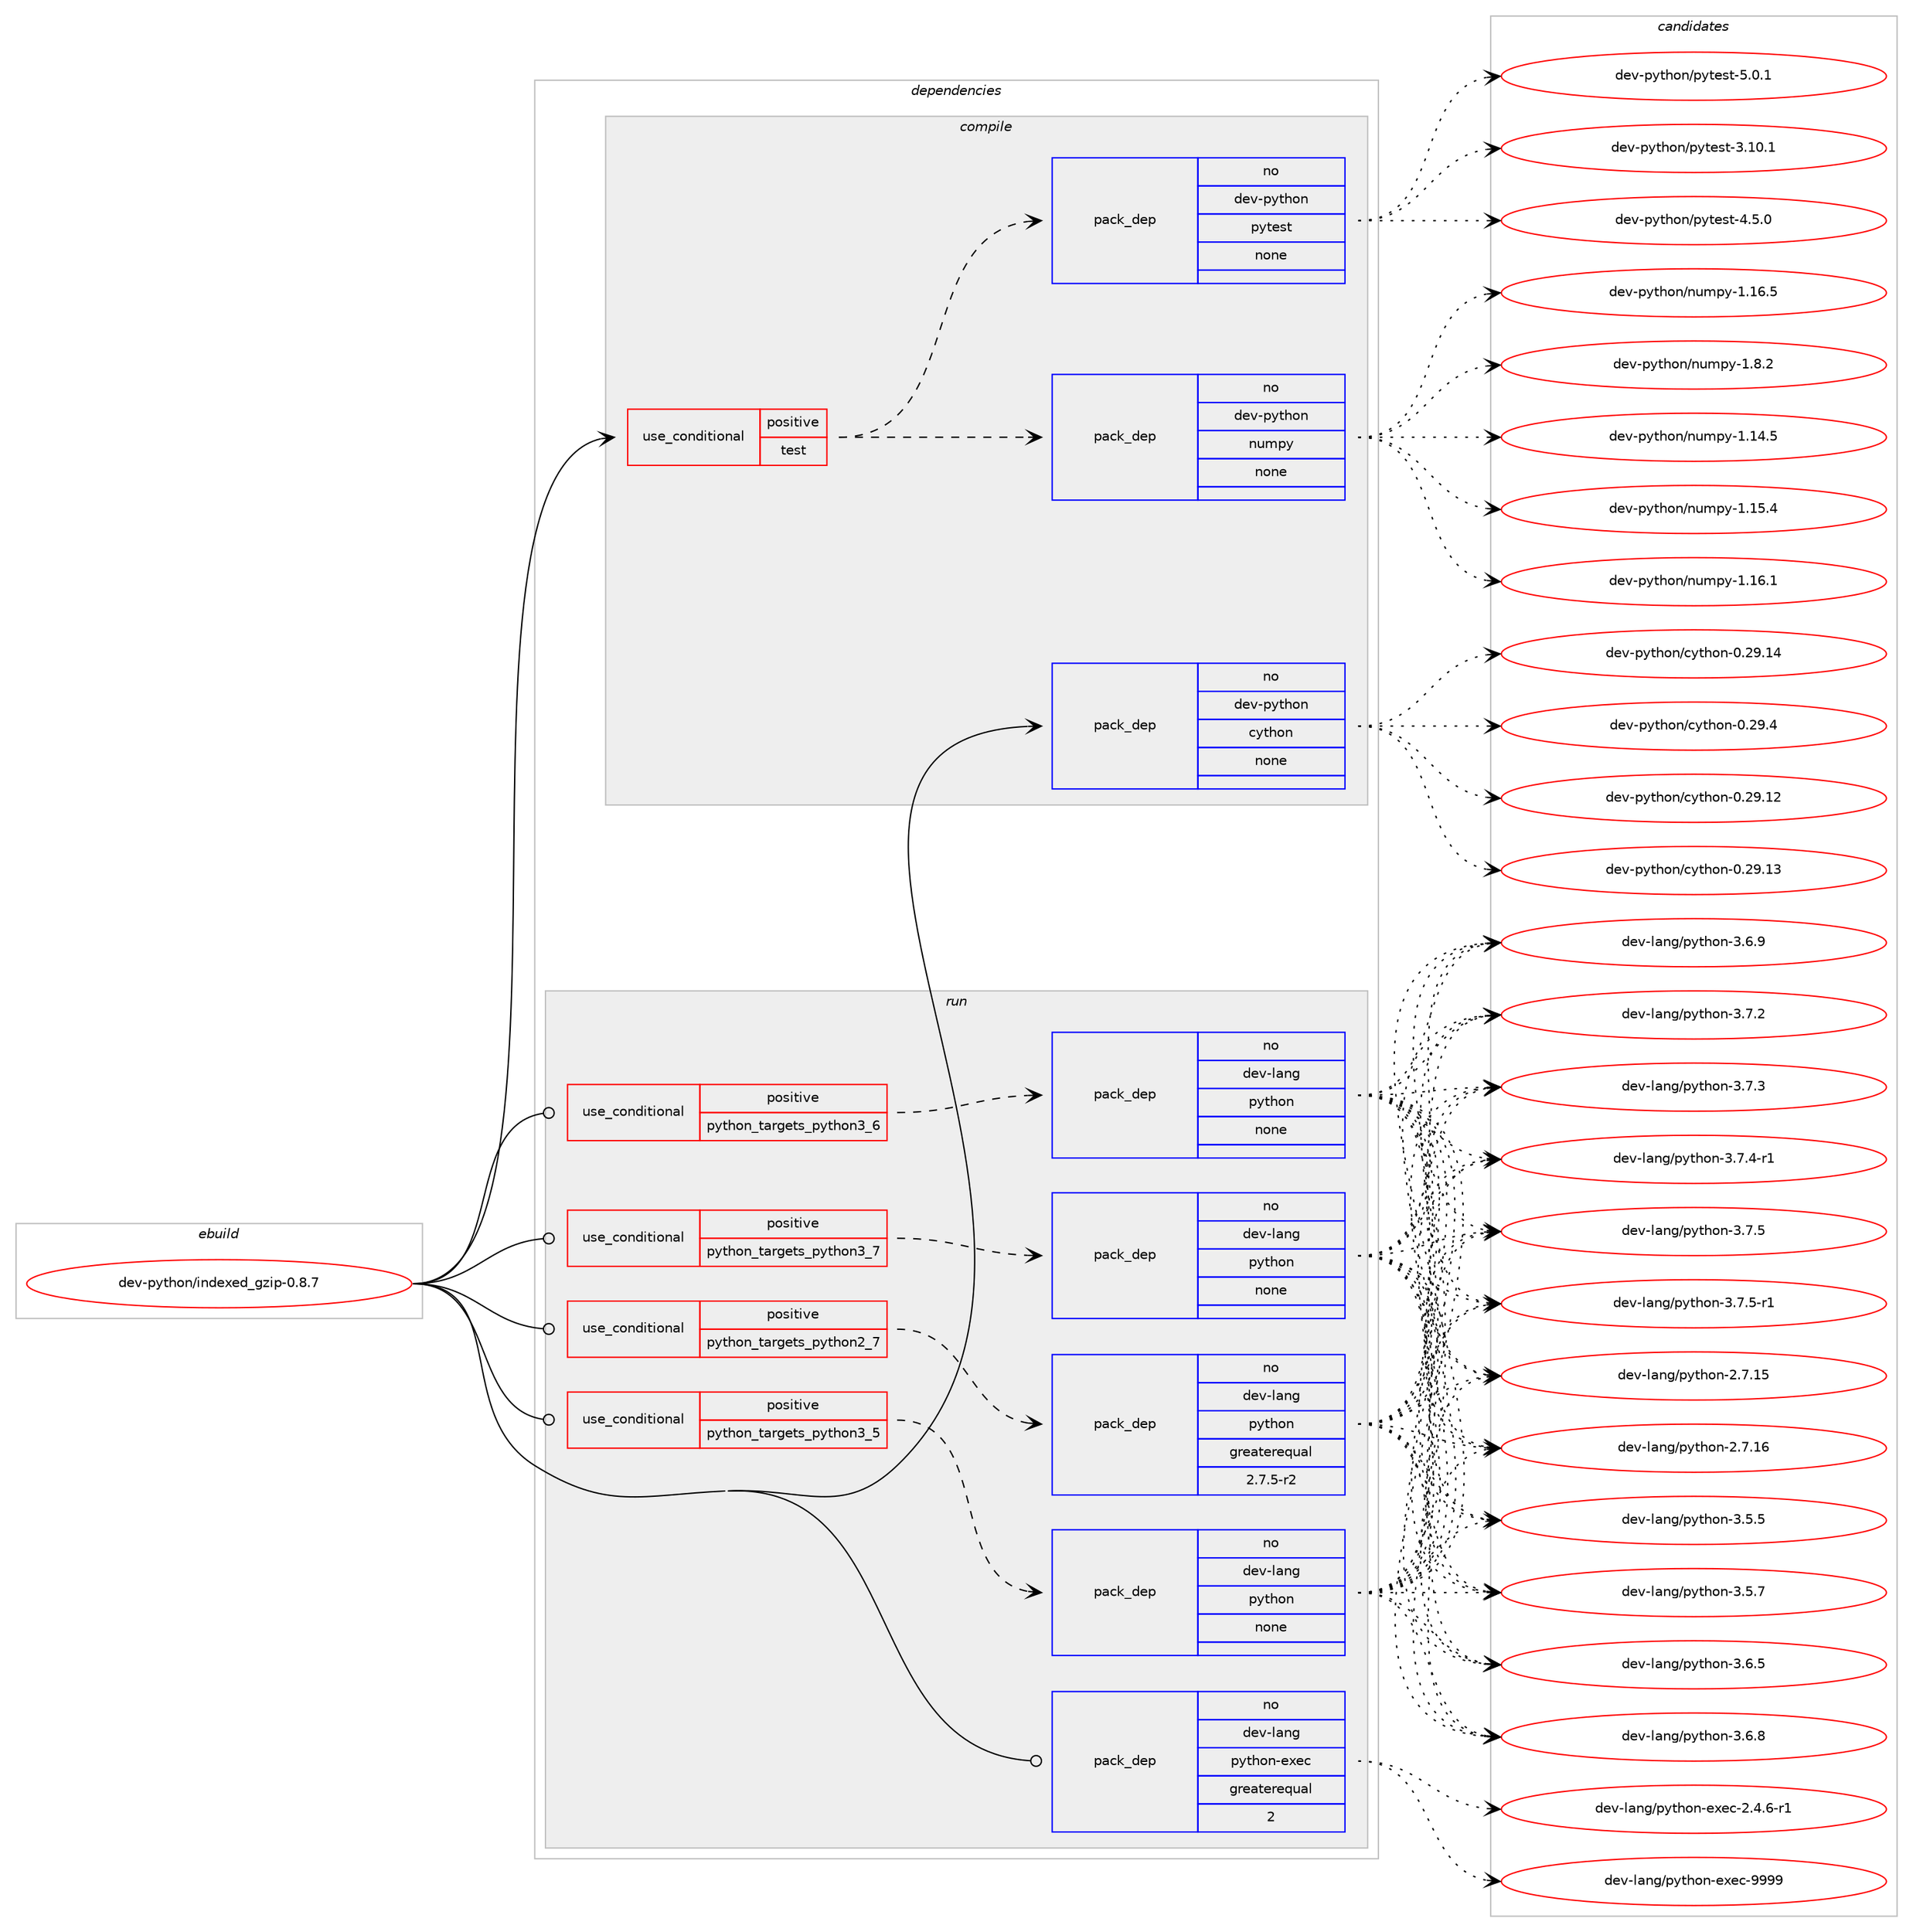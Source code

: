 digraph prolog {

# *************
# Graph options
# *************

newrank=true;
concentrate=true;
compound=true;
graph [rankdir=LR,fontname=Helvetica,fontsize=10,ranksep=1.5];#, ranksep=2.5, nodesep=0.2];
edge  [arrowhead=vee];
node  [fontname=Helvetica,fontsize=10];

# **********
# The ebuild
# **********

subgraph cluster_leftcol {
color=gray;
rank=same;
label=<<i>ebuild</i>>;
id [label="dev-python/indexed_gzip-0.8.7", color=red, width=4, href="../dev-python/indexed_gzip-0.8.7.svg"];
}

# ****************
# The dependencies
# ****************

subgraph cluster_midcol {
color=gray;
label=<<i>dependencies</i>>;
subgraph cluster_compile {
fillcolor="#eeeeee";
style=filled;
label=<<i>compile</i>>;
subgraph cond140876 {
dependency609478 [label=<<TABLE BORDER="0" CELLBORDER="1" CELLSPACING="0" CELLPADDING="4"><TR><TD ROWSPAN="3" CELLPADDING="10">use_conditional</TD></TR><TR><TD>positive</TD></TR><TR><TD>test</TD></TR></TABLE>>, shape=none, color=red];
subgraph pack456803 {
dependency609479 [label=<<TABLE BORDER="0" CELLBORDER="1" CELLSPACING="0" CELLPADDING="4" WIDTH="220"><TR><TD ROWSPAN="6" CELLPADDING="30">pack_dep</TD></TR><TR><TD WIDTH="110">no</TD></TR><TR><TD>dev-python</TD></TR><TR><TD>numpy</TD></TR><TR><TD>none</TD></TR><TR><TD></TD></TR></TABLE>>, shape=none, color=blue];
}
dependency609478:e -> dependency609479:w [weight=20,style="dashed",arrowhead="vee"];
subgraph pack456804 {
dependency609480 [label=<<TABLE BORDER="0" CELLBORDER="1" CELLSPACING="0" CELLPADDING="4" WIDTH="220"><TR><TD ROWSPAN="6" CELLPADDING="30">pack_dep</TD></TR><TR><TD WIDTH="110">no</TD></TR><TR><TD>dev-python</TD></TR><TR><TD>pytest</TD></TR><TR><TD>none</TD></TR><TR><TD></TD></TR></TABLE>>, shape=none, color=blue];
}
dependency609478:e -> dependency609480:w [weight=20,style="dashed",arrowhead="vee"];
}
id:e -> dependency609478:w [weight=20,style="solid",arrowhead="vee"];
subgraph pack456805 {
dependency609481 [label=<<TABLE BORDER="0" CELLBORDER="1" CELLSPACING="0" CELLPADDING="4" WIDTH="220"><TR><TD ROWSPAN="6" CELLPADDING="30">pack_dep</TD></TR><TR><TD WIDTH="110">no</TD></TR><TR><TD>dev-python</TD></TR><TR><TD>cython</TD></TR><TR><TD>none</TD></TR><TR><TD></TD></TR></TABLE>>, shape=none, color=blue];
}
id:e -> dependency609481:w [weight=20,style="solid",arrowhead="vee"];
}
subgraph cluster_compileandrun {
fillcolor="#eeeeee";
style=filled;
label=<<i>compile and run</i>>;
}
subgraph cluster_run {
fillcolor="#eeeeee";
style=filled;
label=<<i>run</i>>;
subgraph cond140877 {
dependency609482 [label=<<TABLE BORDER="0" CELLBORDER="1" CELLSPACING="0" CELLPADDING="4"><TR><TD ROWSPAN="3" CELLPADDING="10">use_conditional</TD></TR><TR><TD>positive</TD></TR><TR><TD>python_targets_python2_7</TD></TR></TABLE>>, shape=none, color=red];
subgraph pack456806 {
dependency609483 [label=<<TABLE BORDER="0" CELLBORDER="1" CELLSPACING="0" CELLPADDING="4" WIDTH="220"><TR><TD ROWSPAN="6" CELLPADDING="30">pack_dep</TD></TR><TR><TD WIDTH="110">no</TD></TR><TR><TD>dev-lang</TD></TR><TR><TD>python</TD></TR><TR><TD>greaterequal</TD></TR><TR><TD>2.7.5-r2</TD></TR></TABLE>>, shape=none, color=blue];
}
dependency609482:e -> dependency609483:w [weight=20,style="dashed",arrowhead="vee"];
}
id:e -> dependency609482:w [weight=20,style="solid",arrowhead="odot"];
subgraph cond140878 {
dependency609484 [label=<<TABLE BORDER="0" CELLBORDER="1" CELLSPACING="0" CELLPADDING="4"><TR><TD ROWSPAN="3" CELLPADDING="10">use_conditional</TD></TR><TR><TD>positive</TD></TR><TR><TD>python_targets_python3_5</TD></TR></TABLE>>, shape=none, color=red];
subgraph pack456807 {
dependency609485 [label=<<TABLE BORDER="0" CELLBORDER="1" CELLSPACING="0" CELLPADDING="4" WIDTH="220"><TR><TD ROWSPAN="6" CELLPADDING="30">pack_dep</TD></TR><TR><TD WIDTH="110">no</TD></TR><TR><TD>dev-lang</TD></TR><TR><TD>python</TD></TR><TR><TD>none</TD></TR><TR><TD></TD></TR></TABLE>>, shape=none, color=blue];
}
dependency609484:e -> dependency609485:w [weight=20,style="dashed",arrowhead="vee"];
}
id:e -> dependency609484:w [weight=20,style="solid",arrowhead="odot"];
subgraph cond140879 {
dependency609486 [label=<<TABLE BORDER="0" CELLBORDER="1" CELLSPACING="0" CELLPADDING="4"><TR><TD ROWSPAN="3" CELLPADDING="10">use_conditional</TD></TR><TR><TD>positive</TD></TR><TR><TD>python_targets_python3_6</TD></TR></TABLE>>, shape=none, color=red];
subgraph pack456808 {
dependency609487 [label=<<TABLE BORDER="0" CELLBORDER="1" CELLSPACING="0" CELLPADDING="4" WIDTH="220"><TR><TD ROWSPAN="6" CELLPADDING="30">pack_dep</TD></TR><TR><TD WIDTH="110">no</TD></TR><TR><TD>dev-lang</TD></TR><TR><TD>python</TD></TR><TR><TD>none</TD></TR><TR><TD></TD></TR></TABLE>>, shape=none, color=blue];
}
dependency609486:e -> dependency609487:w [weight=20,style="dashed",arrowhead="vee"];
}
id:e -> dependency609486:w [weight=20,style="solid",arrowhead="odot"];
subgraph cond140880 {
dependency609488 [label=<<TABLE BORDER="0" CELLBORDER="1" CELLSPACING="0" CELLPADDING="4"><TR><TD ROWSPAN="3" CELLPADDING="10">use_conditional</TD></TR><TR><TD>positive</TD></TR><TR><TD>python_targets_python3_7</TD></TR></TABLE>>, shape=none, color=red];
subgraph pack456809 {
dependency609489 [label=<<TABLE BORDER="0" CELLBORDER="1" CELLSPACING="0" CELLPADDING="4" WIDTH="220"><TR><TD ROWSPAN="6" CELLPADDING="30">pack_dep</TD></TR><TR><TD WIDTH="110">no</TD></TR><TR><TD>dev-lang</TD></TR><TR><TD>python</TD></TR><TR><TD>none</TD></TR><TR><TD></TD></TR></TABLE>>, shape=none, color=blue];
}
dependency609488:e -> dependency609489:w [weight=20,style="dashed",arrowhead="vee"];
}
id:e -> dependency609488:w [weight=20,style="solid",arrowhead="odot"];
subgraph pack456810 {
dependency609490 [label=<<TABLE BORDER="0" CELLBORDER="1" CELLSPACING="0" CELLPADDING="4" WIDTH="220"><TR><TD ROWSPAN="6" CELLPADDING="30">pack_dep</TD></TR><TR><TD WIDTH="110">no</TD></TR><TR><TD>dev-lang</TD></TR><TR><TD>python-exec</TD></TR><TR><TD>greaterequal</TD></TR><TR><TD>2</TD></TR></TABLE>>, shape=none, color=blue];
}
id:e -> dependency609490:w [weight=20,style="solid",arrowhead="odot"];
}
}

# **************
# The candidates
# **************

subgraph cluster_choices {
rank=same;
color=gray;
label=<<i>candidates</i>>;

subgraph choice456803 {
color=black;
nodesep=1;
choice100101118451121211161041111104711011710911212145494649524653 [label="dev-python/numpy-1.14.5", color=red, width=4,href="../dev-python/numpy-1.14.5.svg"];
choice100101118451121211161041111104711011710911212145494649534652 [label="dev-python/numpy-1.15.4", color=red, width=4,href="../dev-python/numpy-1.15.4.svg"];
choice100101118451121211161041111104711011710911212145494649544649 [label="dev-python/numpy-1.16.1", color=red, width=4,href="../dev-python/numpy-1.16.1.svg"];
choice100101118451121211161041111104711011710911212145494649544653 [label="dev-python/numpy-1.16.5", color=red, width=4,href="../dev-python/numpy-1.16.5.svg"];
choice1001011184511212111610411111047110117109112121454946564650 [label="dev-python/numpy-1.8.2", color=red, width=4,href="../dev-python/numpy-1.8.2.svg"];
dependency609479:e -> choice100101118451121211161041111104711011710911212145494649524653:w [style=dotted,weight="100"];
dependency609479:e -> choice100101118451121211161041111104711011710911212145494649534652:w [style=dotted,weight="100"];
dependency609479:e -> choice100101118451121211161041111104711011710911212145494649544649:w [style=dotted,weight="100"];
dependency609479:e -> choice100101118451121211161041111104711011710911212145494649544653:w [style=dotted,weight="100"];
dependency609479:e -> choice1001011184511212111610411111047110117109112121454946564650:w [style=dotted,weight="100"];
}
subgraph choice456804 {
color=black;
nodesep=1;
choice100101118451121211161041111104711212111610111511645514649484649 [label="dev-python/pytest-3.10.1", color=red, width=4,href="../dev-python/pytest-3.10.1.svg"];
choice1001011184511212111610411111047112121116101115116455246534648 [label="dev-python/pytest-4.5.0", color=red, width=4,href="../dev-python/pytest-4.5.0.svg"];
choice1001011184511212111610411111047112121116101115116455346484649 [label="dev-python/pytest-5.0.1", color=red, width=4,href="../dev-python/pytest-5.0.1.svg"];
dependency609480:e -> choice100101118451121211161041111104711212111610111511645514649484649:w [style=dotted,weight="100"];
dependency609480:e -> choice1001011184511212111610411111047112121116101115116455246534648:w [style=dotted,weight="100"];
dependency609480:e -> choice1001011184511212111610411111047112121116101115116455346484649:w [style=dotted,weight="100"];
}
subgraph choice456805 {
color=black;
nodesep=1;
choice1001011184511212111610411111047991211161041111104548465057464950 [label="dev-python/cython-0.29.12", color=red, width=4,href="../dev-python/cython-0.29.12.svg"];
choice1001011184511212111610411111047991211161041111104548465057464951 [label="dev-python/cython-0.29.13", color=red, width=4,href="../dev-python/cython-0.29.13.svg"];
choice1001011184511212111610411111047991211161041111104548465057464952 [label="dev-python/cython-0.29.14", color=red, width=4,href="../dev-python/cython-0.29.14.svg"];
choice10010111845112121116104111110479912111610411111045484650574652 [label="dev-python/cython-0.29.4", color=red, width=4,href="../dev-python/cython-0.29.4.svg"];
dependency609481:e -> choice1001011184511212111610411111047991211161041111104548465057464950:w [style=dotted,weight="100"];
dependency609481:e -> choice1001011184511212111610411111047991211161041111104548465057464951:w [style=dotted,weight="100"];
dependency609481:e -> choice1001011184511212111610411111047991211161041111104548465057464952:w [style=dotted,weight="100"];
dependency609481:e -> choice10010111845112121116104111110479912111610411111045484650574652:w [style=dotted,weight="100"];
}
subgraph choice456806 {
color=black;
nodesep=1;
choice10010111845108971101034711212111610411111045504655464953 [label="dev-lang/python-2.7.15", color=red, width=4,href="../dev-lang/python-2.7.15.svg"];
choice10010111845108971101034711212111610411111045504655464954 [label="dev-lang/python-2.7.16", color=red, width=4,href="../dev-lang/python-2.7.16.svg"];
choice100101118451089711010347112121116104111110455146534653 [label="dev-lang/python-3.5.5", color=red, width=4,href="../dev-lang/python-3.5.5.svg"];
choice100101118451089711010347112121116104111110455146534655 [label="dev-lang/python-3.5.7", color=red, width=4,href="../dev-lang/python-3.5.7.svg"];
choice100101118451089711010347112121116104111110455146544653 [label="dev-lang/python-3.6.5", color=red, width=4,href="../dev-lang/python-3.6.5.svg"];
choice100101118451089711010347112121116104111110455146544656 [label="dev-lang/python-3.6.8", color=red, width=4,href="../dev-lang/python-3.6.8.svg"];
choice100101118451089711010347112121116104111110455146544657 [label="dev-lang/python-3.6.9", color=red, width=4,href="../dev-lang/python-3.6.9.svg"];
choice100101118451089711010347112121116104111110455146554650 [label="dev-lang/python-3.7.2", color=red, width=4,href="../dev-lang/python-3.7.2.svg"];
choice100101118451089711010347112121116104111110455146554651 [label="dev-lang/python-3.7.3", color=red, width=4,href="../dev-lang/python-3.7.3.svg"];
choice1001011184510897110103471121211161041111104551465546524511449 [label="dev-lang/python-3.7.4-r1", color=red, width=4,href="../dev-lang/python-3.7.4-r1.svg"];
choice100101118451089711010347112121116104111110455146554653 [label="dev-lang/python-3.7.5", color=red, width=4,href="../dev-lang/python-3.7.5.svg"];
choice1001011184510897110103471121211161041111104551465546534511449 [label="dev-lang/python-3.7.5-r1", color=red, width=4,href="../dev-lang/python-3.7.5-r1.svg"];
dependency609483:e -> choice10010111845108971101034711212111610411111045504655464953:w [style=dotted,weight="100"];
dependency609483:e -> choice10010111845108971101034711212111610411111045504655464954:w [style=dotted,weight="100"];
dependency609483:e -> choice100101118451089711010347112121116104111110455146534653:w [style=dotted,weight="100"];
dependency609483:e -> choice100101118451089711010347112121116104111110455146534655:w [style=dotted,weight="100"];
dependency609483:e -> choice100101118451089711010347112121116104111110455146544653:w [style=dotted,weight="100"];
dependency609483:e -> choice100101118451089711010347112121116104111110455146544656:w [style=dotted,weight="100"];
dependency609483:e -> choice100101118451089711010347112121116104111110455146544657:w [style=dotted,weight="100"];
dependency609483:e -> choice100101118451089711010347112121116104111110455146554650:w [style=dotted,weight="100"];
dependency609483:e -> choice100101118451089711010347112121116104111110455146554651:w [style=dotted,weight="100"];
dependency609483:e -> choice1001011184510897110103471121211161041111104551465546524511449:w [style=dotted,weight="100"];
dependency609483:e -> choice100101118451089711010347112121116104111110455146554653:w [style=dotted,weight="100"];
dependency609483:e -> choice1001011184510897110103471121211161041111104551465546534511449:w [style=dotted,weight="100"];
}
subgraph choice456807 {
color=black;
nodesep=1;
choice10010111845108971101034711212111610411111045504655464953 [label="dev-lang/python-2.7.15", color=red, width=4,href="../dev-lang/python-2.7.15.svg"];
choice10010111845108971101034711212111610411111045504655464954 [label="dev-lang/python-2.7.16", color=red, width=4,href="../dev-lang/python-2.7.16.svg"];
choice100101118451089711010347112121116104111110455146534653 [label="dev-lang/python-3.5.5", color=red, width=4,href="../dev-lang/python-3.5.5.svg"];
choice100101118451089711010347112121116104111110455146534655 [label="dev-lang/python-3.5.7", color=red, width=4,href="../dev-lang/python-3.5.7.svg"];
choice100101118451089711010347112121116104111110455146544653 [label="dev-lang/python-3.6.5", color=red, width=4,href="../dev-lang/python-3.6.5.svg"];
choice100101118451089711010347112121116104111110455146544656 [label="dev-lang/python-3.6.8", color=red, width=4,href="../dev-lang/python-3.6.8.svg"];
choice100101118451089711010347112121116104111110455146544657 [label="dev-lang/python-3.6.9", color=red, width=4,href="../dev-lang/python-3.6.9.svg"];
choice100101118451089711010347112121116104111110455146554650 [label="dev-lang/python-3.7.2", color=red, width=4,href="../dev-lang/python-3.7.2.svg"];
choice100101118451089711010347112121116104111110455146554651 [label="dev-lang/python-3.7.3", color=red, width=4,href="../dev-lang/python-3.7.3.svg"];
choice1001011184510897110103471121211161041111104551465546524511449 [label="dev-lang/python-3.7.4-r1", color=red, width=4,href="../dev-lang/python-3.7.4-r1.svg"];
choice100101118451089711010347112121116104111110455146554653 [label="dev-lang/python-3.7.5", color=red, width=4,href="../dev-lang/python-3.7.5.svg"];
choice1001011184510897110103471121211161041111104551465546534511449 [label="dev-lang/python-3.7.5-r1", color=red, width=4,href="../dev-lang/python-3.7.5-r1.svg"];
dependency609485:e -> choice10010111845108971101034711212111610411111045504655464953:w [style=dotted,weight="100"];
dependency609485:e -> choice10010111845108971101034711212111610411111045504655464954:w [style=dotted,weight="100"];
dependency609485:e -> choice100101118451089711010347112121116104111110455146534653:w [style=dotted,weight="100"];
dependency609485:e -> choice100101118451089711010347112121116104111110455146534655:w [style=dotted,weight="100"];
dependency609485:e -> choice100101118451089711010347112121116104111110455146544653:w [style=dotted,weight="100"];
dependency609485:e -> choice100101118451089711010347112121116104111110455146544656:w [style=dotted,weight="100"];
dependency609485:e -> choice100101118451089711010347112121116104111110455146544657:w [style=dotted,weight="100"];
dependency609485:e -> choice100101118451089711010347112121116104111110455146554650:w [style=dotted,weight="100"];
dependency609485:e -> choice100101118451089711010347112121116104111110455146554651:w [style=dotted,weight="100"];
dependency609485:e -> choice1001011184510897110103471121211161041111104551465546524511449:w [style=dotted,weight="100"];
dependency609485:e -> choice100101118451089711010347112121116104111110455146554653:w [style=dotted,weight="100"];
dependency609485:e -> choice1001011184510897110103471121211161041111104551465546534511449:w [style=dotted,weight="100"];
}
subgraph choice456808 {
color=black;
nodesep=1;
choice10010111845108971101034711212111610411111045504655464953 [label="dev-lang/python-2.7.15", color=red, width=4,href="../dev-lang/python-2.7.15.svg"];
choice10010111845108971101034711212111610411111045504655464954 [label="dev-lang/python-2.7.16", color=red, width=4,href="../dev-lang/python-2.7.16.svg"];
choice100101118451089711010347112121116104111110455146534653 [label="dev-lang/python-3.5.5", color=red, width=4,href="../dev-lang/python-3.5.5.svg"];
choice100101118451089711010347112121116104111110455146534655 [label="dev-lang/python-3.5.7", color=red, width=4,href="../dev-lang/python-3.5.7.svg"];
choice100101118451089711010347112121116104111110455146544653 [label="dev-lang/python-3.6.5", color=red, width=4,href="../dev-lang/python-3.6.5.svg"];
choice100101118451089711010347112121116104111110455146544656 [label="dev-lang/python-3.6.8", color=red, width=4,href="../dev-lang/python-3.6.8.svg"];
choice100101118451089711010347112121116104111110455146544657 [label="dev-lang/python-3.6.9", color=red, width=4,href="../dev-lang/python-3.6.9.svg"];
choice100101118451089711010347112121116104111110455146554650 [label="dev-lang/python-3.7.2", color=red, width=4,href="../dev-lang/python-3.7.2.svg"];
choice100101118451089711010347112121116104111110455146554651 [label="dev-lang/python-3.7.3", color=red, width=4,href="../dev-lang/python-3.7.3.svg"];
choice1001011184510897110103471121211161041111104551465546524511449 [label="dev-lang/python-3.7.4-r1", color=red, width=4,href="../dev-lang/python-3.7.4-r1.svg"];
choice100101118451089711010347112121116104111110455146554653 [label="dev-lang/python-3.7.5", color=red, width=4,href="../dev-lang/python-3.7.5.svg"];
choice1001011184510897110103471121211161041111104551465546534511449 [label="dev-lang/python-3.7.5-r1", color=red, width=4,href="../dev-lang/python-3.7.5-r1.svg"];
dependency609487:e -> choice10010111845108971101034711212111610411111045504655464953:w [style=dotted,weight="100"];
dependency609487:e -> choice10010111845108971101034711212111610411111045504655464954:w [style=dotted,weight="100"];
dependency609487:e -> choice100101118451089711010347112121116104111110455146534653:w [style=dotted,weight="100"];
dependency609487:e -> choice100101118451089711010347112121116104111110455146534655:w [style=dotted,weight="100"];
dependency609487:e -> choice100101118451089711010347112121116104111110455146544653:w [style=dotted,weight="100"];
dependency609487:e -> choice100101118451089711010347112121116104111110455146544656:w [style=dotted,weight="100"];
dependency609487:e -> choice100101118451089711010347112121116104111110455146544657:w [style=dotted,weight="100"];
dependency609487:e -> choice100101118451089711010347112121116104111110455146554650:w [style=dotted,weight="100"];
dependency609487:e -> choice100101118451089711010347112121116104111110455146554651:w [style=dotted,weight="100"];
dependency609487:e -> choice1001011184510897110103471121211161041111104551465546524511449:w [style=dotted,weight="100"];
dependency609487:e -> choice100101118451089711010347112121116104111110455146554653:w [style=dotted,weight="100"];
dependency609487:e -> choice1001011184510897110103471121211161041111104551465546534511449:w [style=dotted,weight="100"];
}
subgraph choice456809 {
color=black;
nodesep=1;
choice10010111845108971101034711212111610411111045504655464953 [label="dev-lang/python-2.7.15", color=red, width=4,href="../dev-lang/python-2.7.15.svg"];
choice10010111845108971101034711212111610411111045504655464954 [label="dev-lang/python-2.7.16", color=red, width=4,href="../dev-lang/python-2.7.16.svg"];
choice100101118451089711010347112121116104111110455146534653 [label="dev-lang/python-3.5.5", color=red, width=4,href="../dev-lang/python-3.5.5.svg"];
choice100101118451089711010347112121116104111110455146534655 [label="dev-lang/python-3.5.7", color=red, width=4,href="../dev-lang/python-3.5.7.svg"];
choice100101118451089711010347112121116104111110455146544653 [label="dev-lang/python-3.6.5", color=red, width=4,href="../dev-lang/python-3.6.5.svg"];
choice100101118451089711010347112121116104111110455146544656 [label="dev-lang/python-3.6.8", color=red, width=4,href="../dev-lang/python-3.6.8.svg"];
choice100101118451089711010347112121116104111110455146544657 [label="dev-lang/python-3.6.9", color=red, width=4,href="../dev-lang/python-3.6.9.svg"];
choice100101118451089711010347112121116104111110455146554650 [label="dev-lang/python-3.7.2", color=red, width=4,href="../dev-lang/python-3.7.2.svg"];
choice100101118451089711010347112121116104111110455146554651 [label="dev-lang/python-3.7.3", color=red, width=4,href="../dev-lang/python-3.7.3.svg"];
choice1001011184510897110103471121211161041111104551465546524511449 [label="dev-lang/python-3.7.4-r1", color=red, width=4,href="../dev-lang/python-3.7.4-r1.svg"];
choice100101118451089711010347112121116104111110455146554653 [label="dev-lang/python-3.7.5", color=red, width=4,href="../dev-lang/python-3.7.5.svg"];
choice1001011184510897110103471121211161041111104551465546534511449 [label="dev-lang/python-3.7.5-r1", color=red, width=4,href="../dev-lang/python-3.7.5-r1.svg"];
dependency609489:e -> choice10010111845108971101034711212111610411111045504655464953:w [style=dotted,weight="100"];
dependency609489:e -> choice10010111845108971101034711212111610411111045504655464954:w [style=dotted,weight="100"];
dependency609489:e -> choice100101118451089711010347112121116104111110455146534653:w [style=dotted,weight="100"];
dependency609489:e -> choice100101118451089711010347112121116104111110455146534655:w [style=dotted,weight="100"];
dependency609489:e -> choice100101118451089711010347112121116104111110455146544653:w [style=dotted,weight="100"];
dependency609489:e -> choice100101118451089711010347112121116104111110455146544656:w [style=dotted,weight="100"];
dependency609489:e -> choice100101118451089711010347112121116104111110455146544657:w [style=dotted,weight="100"];
dependency609489:e -> choice100101118451089711010347112121116104111110455146554650:w [style=dotted,weight="100"];
dependency609489:e -> choice100101118451089711010347112121116104111110455146554651:w [style=dotted,weight="100"];
dependency609489:e -> choice1001011184510897110103471121211161041111104551465546524511449:w [style=dotted,weight="100"];
dependency609489:e -> choice100101118451089711010347112121116104111110455146554653:w [style=dotted,weight="100"];
dependency609489:e -> choice1001011184510897110103471121211161041111104551465546534511449:w [style=dotted,weight="100"];
}
subgraph choice456810 {
color=black;
nodesep=1;
choice10010111845108971101034711212111610411111045101120101994550465246544511449 [label="dev-lang/python-exec-2.4.6-r1", color=red, width=4,href="../dev-lang/python-exec-2.4.6-r1.svg"];
choice10010111845108971101034711212111610411111045101120101994557575757 [label="dev-lang/python-exec-9999", color=red, width=4,href="../dev-lang/python-exec-9999.svg"];
dependency609490:e -> choice10010111845108971101034711212111610411111045101120101994550465246544511449:w [style=dotted,weight="100"];
dependency609490:e -> choice10010111845108971101034711212111610411111045101120101994557575757:w [style=dotted,weight="100"];
}
}

}
